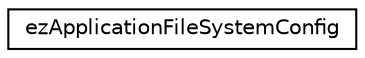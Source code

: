 digraph "Graphical Class Hierarchy"
{
 // LATEX_PDF_SIZE
  edge [fontname="Helvetica",fontsize="10",labelfontname="Helvetica",labelfontsize="10"];
  node [fontname="Helvetica",fontsize="10",shape=record];
  rankdir="LR";
  Node0 [label="ezApplicationFileSystemConfig",height=0.2,width=0.4,color="black", fillcolor="white", style="filled",URL="$db/d81/classez_application_file_system_config.htm",tooltip=" "];
}
